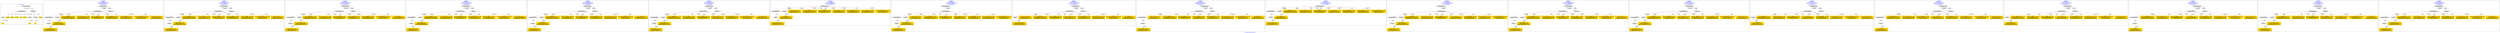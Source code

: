 digraph n0 {
fontcolor="blue"
remincross="true"
label="s14-s-california-african-american.json"
subgraph cluster_0 {
label="1-correct model"
n2[style="filled",color="white",fillcolor="lightgray",label="CulturalHeritageObject1"];
n3[style="filled",color="white",fillcolor="lightgray",label="Person1"];
n4[shape="plaintext",style="filled",fillcolor="gold",label="dimensions"];
n5[shape="plaintext",style="filled",fillcolor="gold",label="technique"];
n6[shape="plaintext",style="filled",fillcolor="gold",label="provenance"];
n7[shape="plaintext",style="filled",fillcolor="gold",label="title"];
n8[shape="plaintext",style="filled",fillcolor="gold",label="accessionId"];
n9[style="filled",color="white",fillcolor="lightgray",label="Concept1"];
n10[style="filled",color="white",fillcolor="lightgray",label="Document1"];
n11[shape="plaintext",style="filled",fillcolor="gold",label="artist"];
n12[style="filled",color="white",fillcolor="lightgray",label="EuropeanaAggregation1"];
n13[style="filled",color="white",fillcolor="lightgray",label="WebResource1"];
n14[shape="plaintext",style="filled",fillcolor="gold",label="imageUrl"];
n15[shape="plaintext",style="filled",fillcolor="gold",label="type"];
n16[shape="plaintext",style="filled",fillcolor="gold",label="url"];
}
subgraph cluster_1 {
label="candidate 0\nlink coherence:1.0\nnode coherence:1.0\nconfidence:0.5289316298115907\nmapping score:0.6022364691964562\ncost:13.99978\n-precision:0.5-recall:0.5"
n18[style="filled",color="white",fillcolor="lightgray",label="CulturalHeritageObject1"];
n19[style="filled",color="white",fillcolor="lightgray",label="CulturalHeritageObject2"];
n20[style="filled",color="white",fillcolor="lightgray",label="Document1"];
n21[style="filled",color="white",fillcolor="lightgray",label="Document2"];
n22[style="filled",color="white",fillcolor="lightgray",label="EuropeanaAggregation1"];
n23[style="filled",color="white",fillcolor="lightgray",label="WebResource1"];
n24[shape="plaintext",style="filled",fillcolor="gold",label="imageUrl\n[Document,classLink,0.507]\n[WebResource,classLink,0.479]\n[CulturalHeritageObject,description,0.011]\n[Person,biographicalInformation,0.004]"];
n25[shape="plaintext",style="filled",fillcolor="gold",label="dimensions\n[CulturalHeritageObject,extent,0.64]\n[CulturalHeritageObject,accessionNumber,0.16]\n[CulturalHeritageObject,description,0.124]\n[CulturalHeritageObject,provenance,0.076]"];
n26[shape="plaintext",style="filled",fillcolor="gold",label="title\n[CulturalHeritageObject,description,0.398]\n[CulturalHeritageObject,title,0.286]\n[Person,biographicalInformation,0.218]\n[CulturalHeritageObject,provenance,0.098]"];
n27[shape="plaintext",style="filled",fillcolor="gold",label="technique\n[CulturalHeritageObject,medium,0.652]\n[CulturalHeritageObject,description,0.176]\n[Person,biographicalInformation,0.093]\n[Concept,prefLabel,0.079]"];
n28[shape="plaintext",style="filled",fillcolor="gold",label="type\n[Document,classLink,0.339]\n[CulturalHeritageObject,rightsHolder,0.269]\n[WebResource,classLink,0.244]\n[CulturalHeritageObject,provenance,0.148]"];
n29[shape="plaintext",style="filled",fillcolor="gold",label="provenance\n[CulturalHeritageObject,provenance,0.68]\n[CulturalHeritageObject,description,0.135]\n[CulturalHeritageObject,title,0.112]\n[Person,biographicalInformation,0.073]"];
n30[shape="plaintext",style="filled",fillcolor="gold",label="artist\n[CulturalHeritageObject,description,0.322]\n[CulturalHeritageObject,title,0.241]\n[Person,nameOfThePerson,0.232]\n[CulturalHeritageObject,provenance,0.206]"];
n31[shape="plaintext",style="filled",fillcolor="gold",label="url\n[WebResource,classLink,0.489]\n[CulturalHeritageObject,extent,0.244]\n[Document,classLink,0.134]\n[CulturalHeritageObject,description,0.133]"];
n32[shape="plaintext",style="filled",fillcolor="gold",label="accessionId\n[CulturalHeritageObject,accessionNumber,0.814]\n[WebResource,classLink,0.183]\n[CulturalHeritageObject,title,0.002]\n[Document,classLink,0.001]"];
}
subgraph cluster_2 {
label="candidate 1\nlink coherence:1.0\nnode coherence:1.0\nconfidence:0.525420243873437\nmapping score:0.6010660072170716\ncost:13.99978\n-precision:0.57-recall:0.57"
n34[style="filled",color="white",fillcolor="lightgray",label="CulturalHeritageObject1"];
n35[style="filled",color="white",fillcolor="lightgray",label="CulturalHeritageObject2"];
n36[style="filled",color="white",fillcolor="lightgray",label="Document1"];
n37[style="filled",color="white",fillcolor="lightgray",label="Document2"];
n38[style="filled",color="white",fillcolor="lightgray",label="EuropeanaAggregation1"];
n39[style="filled",color="white",fillcolor="lightgray",label="WebResource1"];
n40[shape="plaintext",style="filled",fillcolor="gold",label="imageUrl\n[Document,classLink,0.507]\n[WebResource,classLink,0.479]\n[CulturalHeritageObject,description,0.011]\n[Person,biographicalInformation,0.004]"];
n41[shape="plaintext",style="filled",fillcolor="gold",label="dimensions\n[CulturalHeritageObject,extent,0.64]\n[CulturalHeritageObject,accessionNumber,0.16]\n[CulturalHeritageObject,description,0.124]\n[CulturalHeritageObject,provenance,0.076]"];
n42[shape="plaintext",style="filled",fillcolor="gold",label="artist\n[CulturalHeritageObject,description,0.322]\n[CulturalHeritageObject,title,0.241]\n[Person,nameOfThePerson,0.232]\n[CulturalHeritageObject,provenance,0.206]"];
n43[shape="plaintext",style="filled",fillcolor="gold",label="technique\n[CulturalHeritageObject,medium,0.652]\n[CulturalHeritageObject,description,0.176]\n[Person,biographicalInformation,0.093]\n[Concept,prefLabel,0.079]"];
n44[shape="plaintext",style="filled",fillcolor="gold",label="type\n[Document,classLink,0.339]\n[CulturalHeritageObject,rightsHolder,0.269]\n[WebResource,classLink,0.244]\n[CulturalHeritageObject,provenance,0.148]"];
n45[shape="plaintext",style="filled",fillcolor="gold",label="provenance\n[CulturalHeritageObject,provenance,0.68]\n[CulturalHeritageObject,description,0.135]\n[CulturalHeritageObject,title,0.112]\n[Person,biographicalInformation,0.073]"];
n46[shape="plaintext",style="filled",fillcolor="gold",label="title\n[CulturalHeritageObject,description,0.398]\n[CulturalHeritageObject,title,0.286]\n[Person,biographicalInformation,0.218]\n[CulturalHeritageObject,provenance,0.098]"];
n47[shape="plaintext",style="filled",fillcolor="gold",label="url\n[WebResource,classLink,0.489]\n[CulturalHeritageObject,extent,0.244]\n[Document,classLink,0.134]\n[CulturalHeritageObject,description,0.133]"];
n48[shape="plaintext",style="filled",fillcolor="gold",label="accessionId\n[CulturalHeritageObject,accessionNumber,0.814]\n[WebResource,classLink,0.183]\n[CulturalHeritageObject,title,0.002]\n[Document,classLink,0.001]"];
}
subgraph cluster_3 {
label="candidate 10\nlink coherence:1.0\nnode coherence:1.0\nconfidence:0.48243027620293916\nmapping score:0.5867360179935722\ncost:13.99978\n-precision:0.57-recall:0.57"
n50[style="filled",color="white",fillcolor="lightgray",label="CulturalHeritageObject1"];
n51[style="filled",color="white",fillcolor="lightgray",label="CulturalHeritageObject2"];
n52[style="filled",color="white",fillcolor="lightgray",label="Document1"];
n53[style="filled",color="white",fillcolor="lightgray",label="Document2"];
n54[style="filled",color="white",fillcolor="lightgray",label="EuropeanaAggregation1"];
n55[style="filled",color="white",fillcolor="lightgray",label="WebResource1"];
n56[shape="plaintext",style="filled",fillcolor="gold",label="type\n[Document,classLink,0.339]\n[CulturalHeritageObject,rightsHolder,0.269]\n[WebResource,classLink,0.244]\n[CulturalHeritageObject,provenance,0.148]"];
n57[shape="plaintext",style="filled",fillcolor="gold",label="dimensions\n[CulturalHeritageObject,extent,0.64]\n[CulturalHeritageObject,accessionNumber,0.16]\n[CulturalHeritageObject,description,0.124]\n[CulturalHeritageObject,provenance,0.076]"];
n58[shape="plaintext",style="filled",fillcolor="gold",label="title\n[CulturalHeritageObject,description,0.398]\n[CulturalHeritageObject,title,0.286]\n[Person,biographicalInformation,0.218]\n[CulturalHeritageObject,provenance,0.098]"];
n59[shape="plaintext",style="filled",fillcolor="gold",label="technique\n[CulturalHeritageObject,medium,0.652]\n[CulturalHeritageObject,description,0.176]\n[Person,biographicalInformation,0.093]\n[Concept,prefLabel,0.079]"];
n60[shape="plaintext",style="filled",fillcolor="gold",label="url\n[WebResource,classLink,0.489]\n[CulturalHeritageObject,extent,0.244]\n[Document,classLink,0.134]\n[CulturalHeritageObject,description,0.133]"];
n61[shape="plaintext",style="filled",fillcolor="gold",label="artist\n[CulturalHeritageObject,description,0.322]\n[CulturalHeritageObject,title,0.241]\n[Person,nameOfThePerson,0.232]\n[CulturalHeritageObject,provenance,0.206]"];
n62[shape="plaintext",style="filled",fillcolor="gold",label="provenance\n[CulturalHeritageObject,provenance,0.68]\n[CulturalHeritageObject,description,0.135]\n[CulturalHeritageObject,title,0.112]\n[Person,biographicalInformation,0.073]"];
n63[shape="plaintext",style="filled",fillcolor="gold",label="imageUrl\n[Document,classLink,0.507]\n[WebResource,classLink,0.479]\n[CulturalHeritageObject,description,0.011]\n[Person,biographicalInformation,0.004]"];
n64[shape="plaintext",style="filled",fillcolor="gold",label="accessionId\n[CulturalHeritageObject,accessionNumber,0.814]\n[WebResource,classLink,0.183]\n[CulturalHeritageObject,title,0.002]\n[Document,classLink,0.001]"];
}
subgraph cluster_4 {
label="candidate 11\nlink coherence:1.0\nnode coherence:1.0\nconfidence:0.4789716310422612\nmapping score:0.5855831362733462\ncost:13.99978\n-precision:0.5-recall:0.5"
n66[style="filled",color="white",fillcolor="lightgray",label="CulturalHeritageObject1"];
n67[style="filled",color="white",fillcolor="lightgray",label="CulturalHeritageObject2"];
n68[style="filled",color="white",fillcolor="lightgray",label="Document1"];
n69[style="filled",color="white",fillcolor="lightgray",label="Document2"];
n70[style="filled",color="white",fillcolor="lightgray",label="EuropeanaAggregation1"];
n71[style="filled",color="white",fillcolor="lightgray",label="WebResource1"];
n72[shape="plaintext",style="filled",fillcolor="gold",label="imageUrl\n[Document,classLink,0.507]\n[WebResource,classLink,0.479]\n[CulturalHeritageObject,description,0.011]\n[Person,biographicalInformation,0.004]"];
n73[shape="plaintext",style="filled",fillcolor="gold",label="dimensions\n[CulturalHeritageObject,extent,0.64]\n[CulturalHeritageObject,accessionNumber,0.16]\n[CulturalHeritageObject,description,0.124]\n[CulturalHeritageObject,provenance,0.076]"];
n74[shape="plaintext",style="filled",fillcolor="gold",label="title\n[CulturalHeritageObject,description,0.398]\n[CulturalHeritageObject,title,0.286]\n[Person,biographicalInformation,0.218]\n[CulturalHeritageObject,provenance,0.098]"];
n75[shape="plaintext",style="filled",fillcolor="gold",label="technique\n[CulturalHeritageObject,medium,0.652]\n[CulturalHeritageObject,description,0.176]\n[Person,biographicalInformation,0.093]\n[Concept,prefLabel,0.079]"];
n76[shape="plaintext",style="filled",fillcolor="gold",label="url\n[WebResource,classLink,0.489]\n[CulturalHeritageObject,extent,0.244]\n[Document,classLink,0.134]\n[CulturalHeritageObject,description,0.133]"];
n77[shape="plaintext",style="filled",fillcolor="gold",label="provenance\n[CulturalHeritageObject,provenance,0.68]\n[CulturalHeritageObject,description,0.135]\n[CulturalHeritageObject,title,0.112]\n[Person,biographicalInformation,0.073]"];
n78[shape="plaintext",style="filled",fillcolor="gold",label="artist\n[CulturalHeritageObject,description,0.322]\n[CulturalHeritageObject,title,0.241]\n[Person,nameOfThePerson,0.232]\n[CulturalHeritageObject,provenance,0.206]"];
n79[shape="plaintext",style="filled",fillcolor="gold",label="type\n[Document,classLink,0.339]\n[CulturalHeritageObject,rightsHolder,0.269]\n[WebResource,classLink,0.244]\n[CulturalHeritageObject,provenance,0.148]"];
n80[shape="plaintext",style="filled",fillcolor="gold",label="accessionId\n[CulturalHeritageObject,accessionNumber,0.814]\n[WebResource,classLink,0.183]\n[CulturalHeritageObject,title,0.002]\n[Document,classLink,0.001]"];
}
subgraph cluster_5 {
label="candidate 12\nlink coherence:1.0\nnode coherence:1.0\nconfidence:0.47546024510410756\nmapping score:0.5844126742939618\ncost:13.99978\n-precision:0.57-recall:0.57"
n82[style="filled",color="white",fillcolor="lightgray",label="CulturalHeritageObject1"];
n83[style="filled",color="white",fillcolor="lightgray",label="CulturalHeritageObject2"];
n84[style="filled",color="white",fillcolor="lightgray",label="Document1"];
n85[style="filled",color="white",fillcolor="lightgray",label="Document2"];
n86[style="filled",color="white",fillcolor="lightgray",label="EuropeanaAggregation1"];
n87[style="filled",color="white",fillcolor="lightgray",label="WebResource1"];
n88[shape="plaintext",style="filled",fillcolor="gold",label="imageUrl\n[Document,classLink,0.507]\n[WebResource,classLink,0.479]\n[CulturalHeritageObject,description,0.011]\n[Person,biographicalInformation,0.004]"];
n89[shape="plaintext",style="filled",fillcolor="gold",label="dimensions\n[CulturalHeritageObject,extent,0.64]\n[CulturalHeritageObject,accessionNumber,0.16]\n[CulturalHeritageObject,description,0.124]\n[CulturalHeritageObject,provenance,0.076]"];
n90[shape="plaintext",style="filled",fillcolor="gold",label="artist\n[CulturalHeritageObject,description,0.322]\n[CulturalHeritageObject,title,0.241]\n[Person,nameOfThePerson,0.232]\n[CulturalHeritageObject,provenance,0.206]"];
n91[shape="plaintext",style="filled",fillcolor="gold",label="technique\n[CulturalHeritageObject,medium,0.652]\n[CulturalHeritageObject,description,0.176]\n[Person,biographicalInformation,0.093]\n[Concept,prefLabel,0.079]"];
n92[shape="plaintext",style="filled",fillcolor="gold",label="url\n[WebResource,classLink,0.489]\n[CulturalHeritageObject,extent,0.244]\n[Document,classLink,0.134]\n[CulturalHeritageObject,description,0.133]"];
n93[shape="plaintext",style="filled",fillcolor="gold",label="provenance\n[CulturalHeritageObject,provenance,0.68]\n[CulturalHeritageObject,description,0.135]\n[CulturalHeritageObject,title,0.112]\n[Person,biographicalInformation,0.073]"];
n94[shape="plaintext",style="filled",fillcolor="gold",label="title\n[CulturalHeritageObject,description,0.398]\n[CulturalHeritageObject,title,0.286]\n[Person,biographicalInformation,0.218]\n[CulturalHeritageObject,provenance,0.098]"];
n95[shape="plaintext",style="filled",fillcolor="gold",label="type\n[Document,classLink,0.339]\n[CulturalHeritageObject,rightsHolder,0.269]\n[WebResource,classLink,0.244]\n[CulturalHeritageObject,provenance,0.148]"];
n96[shape="plaintext",style="filled",fillcolor="gold",label="accessionId\n[CulturalHeritageObject,accessionNumber,0.814]\n[WebResource,classLink,0.183]\n[CulturalHeritageObject,title,0.002]\n[Document,classLink,0.001]"];
}
subgraph cluster_6 {
label="candidate 13\nlink coherence:1.0\nnode coherence:1.0\nconfidence:0.47506854153352535\nmapping score:0.584282106437101\ncost:13.99978\n-precision:0.5-recall:0.5"
n98[style="filled",color="white",fillcolor="lightgray",label="CulturalHeritageObject1"];
n99[style="filled",color="white",fillcolor="lightgray",label="CulturalHeritageObject2"];
n100[style="filled",color="white",fillcolor="lightgray",label="Document1"];
n101[style="filled",color="white",fillcolor="lightgray",label="Document2"];
n102[style="filled",color="white",fillcolor="lightgray",label="EuropeanaAggregation1"];
n103[style="filled",color="white",fillcolor="lightgray",label="WebResource1"];
n104[shape="plaintext",style="filled",fillcolor="gold",label="imageUrl\n[Document,classLink,0.507]\n[WebResource,classLink,0.479]\n[CulturalHeritageObject,description,0.011]\n[Person,biographicalInformation,0.004]"];
n105[shape="plaintext",style="filled",fillcolor="gold",label="dimensions\n[CulturalHeritageObject,extent,0.64]\n[CulturalHeritageObject,accessionNumber,0.16]\n[CulturalHeritageObject,description,0.124]\n[CulturalHeritageObject,provenance,0.076]"];
n106[shape="plaintext",style="filled",fillcolor="gold",label="title\n[CulturalHeritageObject,description,0.398]\n[CulturalHeritageObject,title,0.286]\n[Person,biographicalInformation,0.218]\n[CulturalHeritageObject,provenance,0.098]"];
n107[shape="plaintext",style="filled",fillcolor="gold",label="technique\n[CulturalHeritageObject,medium,0.652]\n[CulturalHeritageObject,description,0.176]\n[Person,biographicalInformation,0.093]\n[Concept,prefLabel,0.079]"];
n108[shape="plaintext",style="filled",fillcolor="gold",label="url\n[WebResource,classLink,0.489]\n[CulturalHeritageObject,extent,0.244]\n[Document,classLink,0.134]\n[CulturalHeritageObject,description,0.133]"];
n109[shape="plaintext",style="filled",fillcolor="gold",label="artist\n[CulturalHeritageObject,description,0.322]\n[CulturalHeritageObject,title,0.241]\n[Person,nameOfThePerson,0.232]\n[CulturalHeritageObject,provenance,0.206]"];
n110[shape="plaintext",style="filled",fillcolor="gold",label="provenance\n[CulturalHeritageObject,provenance,0.68]\n[CulturalHeritageObject,description,0.135]\n[CulturalHeritageObject,title,0.112]\n[Person,biographicalInformation,0.073]"];
n111[shape="plaintext",style="filled",fillcolor="gold",label="type\n[Document,classLink,0.339]\n[CulturalHeritageObject,rightsHolder,0.269]\n[WebResource,classLink,0.244]\n[CulturalHeritageObject,provenance,0.148]"];
n112[shape="plaintext",style="filled",fillcolor="gold",label="accessionId\n[CulturalHeritageObject,accessionNumber,0.814]\n[WebResource,classLink,0.183]\n[CulturalHeritageObject,title,0.002]\n[Document,classLink,0.001]"];
}
subgraph cluster_7 {
label="candidate 14\nlink coherence:1.0\nnode coherence:1.0\nconfidence:0.472895818581122\nmapping score:0.6020763839714851\ncost:11.99998\n-precision:0.5-recall:0.43"
n114[style="filled",color="white",fillcolor="lightgray",label="CulturalHeritageObject1"];
n115[style="filled",color="white",fillcolor="lightgray",label="CulturalHeritageObject2"];
n116[style="filled",color="white",fillcolor="lightgray",label="Document1"];
n117[style="filled",color="white",fillcolor="lightgray",label="Document2"];
n118[shape="plaintext",style="filled",fillcolor="gold",label="imageUrl\n[Document,classLink,0.507]\n[WebResource,classLink,0.479]\n[CulturalHeritageObject,description,0.011]\n[Person,biographicalInformation,0.004]"];
n119[shape="plaintext",style="filled",fillcolor="gold",label="url\n[WebResource,classLink,0.489]\n[CulturalHeritageObject,extent,0.244]\n[Document,classLink,0.134]\n[CulturalHeritageObject,description,0.133]"];
n120[shape="plaintext",style="filled",fillcolor="gold",label="dimensions\n[CulturalHeritageObject,extent,0.64]\n[CulturalHeritageObject,accessionNumber,0.16]\n[CulturalHeritageObject,description,0.124]\n[CulturalHeritageObject,provenance,0.076]"];
n121[shape="plaintext",style="filled",fillcolor="gold",label="technique\n[CulturalHeritageObject,medium,0.652]\n[CulturalHeritageObject,description,0.176]\n[Person,biographicalInformation,0.093]\n[Concept,prefLabel,0.079]"];
n122[shape="plaintext",style="filled",fillcolor="gold",label="type\n[Document,classLink,0.339]\n[CulturalHeritageObject,rightsHolder,0.269]\n[WebResource,classLink,0.244]\n[CulturalHeritageObject,provenance,0.148]"];
n123[shape="plaintext",style="filled",fillcolor="gold",label="artist\n[CulturalHeritageObject,description,0.322]\n[CulturalHeritageObject,title,0.241]\n[Person,nameOfThePerson,0.232]\n[CulturalHeritageObject,provenance,0.206]"];
n124[shape="plaintext",style="filled",fillcolor="gold",label="provenance\n[CulturalHeritageObject,provenance,0.68]\n[CulturalHeritageObject,description,0.135]\n[CulturalHeritageObject,title,0.112]\n[Person,biographicalInformation,0.073]"];
n125[shape="plaintext",style="filled",fillcolor="gold",label="title\n[CulturalHeritageObject,description,0.398]\n[CulturalHeritageObject,title,0.286]\n[Person,biographicalInformation,0.218]\n[CulturalHeritageObject,provenance,0.098]"];
n126[shape="plaintext",style="filled",fillcolor="gold",label="accessionId\n[CulturalHeritageObject,accessionNumber,0.814]\n[WebResource,classLink,0.183]\n[CulturalHeritageObject,title,0.002]\n[Document,classLink,0.001]"];
}
subgraph cluster_8 {
label="candidate 15\nlink coherence:1.0\nnode coherence:1.0\nconfidence:0.472895818581122\nmapping score:0.6020763839714851\ncost:12.99988\n-precision:0.54-recall:0.5"
n128[style="filled",color="white",fillcolor="lightgray",label="CulturalHeritageObject1"];
n129[style="filled",color="white",fillcolor="lightgray",label="CulturalHeritageObject2"];
n130[style="filled",color="white",fillcolor="lightgray",label="Document1"];
n131[style="filled",color="white",fillcolor="lightgray",label="Document2"];
n132[style="filled",color="white",fillcolor="lightgray",label="EuropeanaAggregation1"];
n133[shape="plaintext",style="filled",fillcolor="gold",label="imageUrl\n[Document,classLink,0.507]\n[WebResource,classLink,0.479]\n[CulturalHeritageObject,description,0.011]\n[Person,biographicalInformation,0.004]"];
n134[shape="plaintext",style="filled",fillcolor="gold",label="url\n[WebResource,classLink,0.489]\n[CulturalHeritageObject,extent,0.244]\n[Document,classLink,0.134]\n[CulturalHeritageObject,description,0.133]"];
n135[shape="plaintext",style="filled",fillcolor="gold",label="dimensions\n[CulturalHeritageObject,extent,0.64]\n[CulturalHeritageObject,accessionNumber,0.16]\n[CulturalHeritageObject,description,0.124]\n[CulturalHeritageObject,provenance,0.076]"];
n136[shape="plaintext",style="filled",fillcolor="gold",label="technique\n[CulturalHeritageObject,medium,0.652]\n[CulturalHeritageObject,description,0.176]\n[Person,biographicalInformation,0.093]\n[Concept,prefLabel,0.079]"];
n137[shape="plaintext",style="filled",fillcolor="gold",label="type\n[Document,classLink,0.339]\n[CulturalHeritageObject,rightsHolder,0.269]\n[WebResource,classLink,0.244]\n[CulturalHeritageObject,provenance,0.148]"];
n138[shape="plaintext",style="filled",fillcolor="gold",label="artist\n[CulturalHeritageObject,description,0.322]\n[CulturalHeritageObject,title,0.241]\n[Person,nameOfThePerson,0.232]\n[CulturalHeritageObject,provenance,0.206]"];
n139[shape="plaintext",style="filled",fillcolor="gold",label="provenance\n[CulturalHeritageObject,provenance,0.68]\n[CulturalHeritageObject,description,0.135]\n[CulturalHeritageObject,title,0.112]\n[Person,biographicalInformation,0.073]"];
n140[shape="plaintext",style="filled",fillcolor="gold",label="title\n[CulturalHeritageObject,description,0.398]\n[CulturalHeritageObject,title,0.286]\n[Person,biographicalInformation,0.218]\n[CulturalHeritageObject,provenance,0.098]"];
n141[shape="plaintext",style="filled",fillcolor="gold",label="accessionId\n[CulturalHeritageObject,accessionNumber,0.814]\n[WebResource,classLink,0.183]\n[CulturalHeritageObject,title,0.002]\n[Document,classLink,0.001]"];
}
subgraph cluster_9 {
label="candidate 16\nlink coherence:1.0\nnode coherence:1.0\nconfidence:0.4697717294407512\nmapping score:0.6010350209246947\ncost:11.99979\n-precision:0.75-recall:0.64"
n143[style="filled",color="white",fillcolor="lightgray",label="CulturalHeritageObject1"];
n144[style="filled",color="white",fillcolor="lightgray",label="Document1"];
n145[style="filled",color="white",fillcolor="lightgray",label="EuropeanaAggregation1"];
n146[style="filled",color="white",fillcolor="lightgray",label="WebResource1"];
n147[shape="plaintext",style="filled",fillcolor="gold",label="type\n[Document,classLink,0.339]\n[CulturalHeritageObject,rightsHolder,0.269]\n[WebResource,classLink,0.244]\n[CulturalHeritageObject,provenance,0.148]"];
n148[shape="plaintext",style="filled",fillcolor="gold",label="url\n[WebResource,classLink,0.489]\n[CulturalHeritageObject,extent,0.244]\n[Document,classLink,0.134]\n[CulturalHeritageObject,description,0.133]"];
n149[shape="plaintext",style="filled",fillcolor="gold",label="dimensions\n[CulturalHeritageObject,extent,0.64]\n[CulturalHeritageObject,accessionNumber,0.16]\n[CulturalHeritageObject,description,0.124]\n[CulturalHeritageObject,provenance,0.076]"];
n150[shape="plaintext",style="filled",fillcolor="gold",label="technique\n[CulturalHeritageObject,medium,0.652]\n[CulturalHeritageObject,description,0.176]\n[Person,biographicalInformation,0.093]\n[Concept,prefLabel,0.079]"];
n151[shape="plaintext",style="filled",fillcolor="gold",label="artist\n[CulturalHeritageObject,description,0.322]\n[CulturalHeritageObject,title,0.241]\n[Person,nameOfThePerson,0.232]\n[CulturalHeritageObject,provenance,0.206]"];
n152[shape="plaintext",style="filled",fillcolor="gold",label="provenance\n[CulturalHeritageObject,provenance,0.68]\n[CulturalHeritageObject,description,0.135]\n[CulturalHeritageObject,title,0.112]\n[Person,biographicalInformation,0.073]"];
n153[shape="plaintext",style="filled",fillcolor="gold",label="title\n[CulturalHeritageObject,description,0.398]\n[CulturalHeritageObject,title,0.286]\n[Person,biographicalInformation,0.218]\n[CulturalHeritageObject,provenance,0.098]"];
n154[shape="plaintext",style="filled",fillcolor="gold",label="imageUrl\n[Document,classLink,0.507]\n[WebResource,classLink,0.479]\n[CulturalHeritageObject,description,0.011]\n[Person,biographicalInformation,0.004]"];
n155[shape="plaintext",style="filled",fillcolor="gold",label="accessionId\n[CulturalHeritageObject,accessionNumber,0.814]\n[WebResource,classLink,0.183]\n[CulturalHeritageObject,title,0.002]\n[Document,classLink,0.001]"];
}
subgraph cluster_10 {
label="candidate 17\nlink coherence:1.0\nnode coherence:1.0\nconfidence:0.4697717294407512\nmapping score:0.6010350209246947\ncost:12.99979\n-precision:0.62-recall:0.57"
n157[style="filled",color="white",fillcolor="lightgray",label="CulturalHeritageObject1"];
n158[style="filled",color="white",fillcolor="lightgray",label="CulturalHeritageObject2"];
n159[style="filled",color="white",fillcolor="lightgray",label="Document2"];
n160[style="filled",color="white",fillcolor="lightgray",label="EuropeanaAggregation1"];
n161[style="filled",color="white",fillcolor="lightgray",label="WebResource1"];
n162[shape="plaintext",style="filled",fillcolor="gold",label="url\n[WebResource,classLink,0.489]\n[CulturalHeritageObject,extent,0.244]\n[Document,classLink,0.134]\n[CulturalHeritageObject,description,0.133]"];
n163[shape="plaintext",style="filled",fillcolor="gold",label="dimensions\n[CulturalHeritageObject,extent,0.64]\n[CulturalHeritageObject,accessionNumber,0.16]\n[CulturalHeritageObject,description,0.124]\n[CulturalHeritageObject,provenance,0.076]"];
n164[shape="plaintext",style="filled",fillcolor="gold",label="technique\n[CulturalHeritageObject,medium,0.652]\n[CulturalHeritageObject,description,0.176]\n[Person,biographicalInformation,0.093]\n[Concept,prefLabel,0.079]"];
n165[shape="plaintext",style="filled",fillcolor="gold",label="type\n[Document,classLink,0.339]\n[CulturalHeritageObject,rightsHolder,0.269]\n[WebResource,classLink,0.244]\n[CulturalHeritageObject,provenance,0.148]"];
n166[shape="plaintext",style="filled",fillcolor="gold",label="artist\n[CulturalHeritageObject,description,0.322]\n[CulturalHeritageObject,title,0.241]\n[Person,nameOfThePerson,0.232]\n[CulturalHeritageObject,provenance,0.206]"];
n167[shape="plaintext",style="filled",fillcolor="gold",label="provenance\n[CulturalHeritageObject,provenance,0.68]\n[CulturalHeritageObject,description,0.135]\n[CulturalHeritageObject,title,0.112]\n[Person,biographicalInformation,0.073]"];
n168[shape="plaintext",style="filled",fillcolor="gold",label="title\n[CulturalHeritageObject,description,0.398]\n[CulturalHeritageObject,title,0.286]\n[Person,biographicalInformation,0.218]\n[CulturalHeritageObject,provenance,0.098]"];
n169[shape="plaintext",style="filled",fillcolor="gold",label="imageUrl\n[Document,classLink,0.507]\n[WebResource,classLink,0.479]\n[CulturalHeritageObject,description,0.011]\n[Person,biographicalInformation,0.004]"];
n170[shape="plaintext",style="filled",fillcolor="gold",label="accessionId\n[CulturalHeritageObject,accessionNumber,0.814]\n[WebResource,classLink,0.183]\n[CulturalHeritageObject,title,0.002]\n[Document,classLink,0.001]"];
}
subgraph cluster_11 {
label="candidate 18\nlink coherence:1.0\nnode coherence:1.0\nconfidence:0.46832000025205023\nmapping score:0.6005511111951278\ncost:11.99998\n-precision:0.42-recall:0.36"
n172[style="filled",color="white",fillcolor="lightgray",label="CulturalHeritageObject1"];
n173[style="filled",color="white",fillcolor="lightgray",label="CulturalHeritageObject2"];
n174[style="filled",color="white",fillcolor="lightgray",label="Document1"];
n175[style="filled",color="white",fillcolor="lightgray",label="Document2"];
n176[shape="plaintext",style="filled",fillcolor="gold",label="imageUrl\n[Document,classLink,0.507]\n[WebResource,classLink,0.479]\n[CulturalHeritageObject,description,0.011]\n[Person,biographicalInformation,0.004]"];
n177[shape="plaintext",style="filled",fillcolor="gold",label="dimensions\n[CulturalHeritageObject,extent,0.64]\n[CulturalHeritageObject,accessionNumber,0.16]\n[CulturalHeritageObject,description,0.124]\n[CulturalHeritageObject,provenance,0.076]"];
n178[shape="plaintext",style="filled",fillcolor="gold",label="title\n[CulturalHeritageObject,description,0.398]\n[CulturalHeritageObject,title,0.286]\n[Person,biographicalInformation,0.218]\n[CulturalHeritageObject,provenance,0.098]"];
n179[shape="plaintext",style="filled",fillcolor="gold",label="technique\n[CulturalHeritageObject,medium,0.652]\n[CulturalHeritageObject,description,0.176]\n[Person,biographicalInformation,0.093]\n[Concept,prefLabel,0.079]"];
n180[shape="plaintext",style="filled",fillcolor="gold",label="url\n[WebResource,classLink,0.489]\n[CulturalHeritageObject,extent,0.244]\n[Document,classLink,0.134]\n[CulturalHeritageObject,description,0.133]"];
n181[shape="plaintext",style="filled",fillcolor="gold",label="type\n[Document,classLink,0.339]\n[CulturalHeritageObject,rightsHolder,0.269]\n[WebResource,classLink,0.244]\n[CulturalHeritageObject,provenance,0.148]"];
n182[shape="plaintext",style="filled",fillcolor="gold",label="provenance\n[CulturalHeritageObject,provenance,0.68]\n[CulturalHeritageObject,description,0.135]\n[CulturalHeritageObject,title,0.112]\n[Person,biographicalInformation,0.073]"];
n183[shape="plaintext",style="filled",fillcolor="gold",label="artist\n[CulturalHeritageObject,description,0.322]\n[CulturalHeritageObject,title,0.241]\n[Person,nameOfThePerson,0.232]\n[CulturalHeritageObject,provenance,0.206]"];
n184[shape="plaintext",style="filled",fillcolor="gold",label="accessionId\n[CulturalHeritageObject,accessionNumber,0.814]\n[WebResource,classLink,0.183]\n[CulturalHeritageObject,title,0.002]\n[Document,classLink,0.001]"];
}
subgraph cluster_12 {
label="candidate 19\nlink coherence:1.0\nnode coherence:1.0\nconfidence:0.46832000025205023\nmapping score:0.6005511111951278\ncost:12.99988\n-precision:0.46-recall:0.43"
n186[style="filled",color="white",fillcolor="lightgray",label="CulturalHeritageObject1"];
n187[style="filled",color="white",fillcolor="lightgray",label="CulturalHeritageObject2"];
n188[style="filled",color="white",fillcolor="lightgray",label="Document1"];
n189[style="filled",color="white",fillcolor="lightgray",label="Document2"];
n190[style="filled",color="white",fillcolor="lightgray",label="EuropeanaAggregation1"];
n191[shape="plaintext",style="filled",fillcolor="gold",label="imageUrl\n[Document,classLink,0.507]\n[WebResource,classLink,0.479]\n[CulturalHeritageObject,description,0.011]\n[Person,biographicalInformation,0.004]"];
n192[shape="plaintext",style="filled",fillcolor="gold",label="dimensions\n[CulturalHeritageObject,extent,0.64]\n[CulturalHeritageObject,accessionNumber,0.16]\n[CulturalHeritageObject,description,0.124]\n[CulturalHeritageObject,provenance,0.076]"];
n193[shape="plaintext",style="filled",fillcolor="gold",label="title\n[CulturalHeritageObject,description,0.398]\n[CulturalHeritageObject,title,0.286]\n[Person,biographicalInformation,0.218]\n[CulturalHeritageObject,provenance,0.098]"];
n194[shape="plaintext",style="filled",fillcolor="gold",label="technique\n[CulturalHeritageObject,medium,0.652]\n[CulturalHeritageObject,description,0.176]\n[Person,biographicalInformation,0.093]\n[Concept,prefLabel,0.079]"];
n195[shape="plaintext",style="filled",fillcolor="gold",label="url\n[WebResource,classLink,0.489]\n[CulturalHeritageObject,extent,0.244]\n[Document,classLink,0.134]\n[CulturalHeritageObject,description,0.133]"];
n196[shape="plaintext",style="filled",fillcolor="gold",label="type\n[Document,classLink,0.339]\n[CulturalHeritageObject,rightsHolder,0.269]\n[WebResource,classLink,0.244]\n[CulturalHeritageObject,provenance,0.148]"];
n197[shape="plaintext",style="filled",fillcolor="gold",label="provenance\n[CulturalHeritageObject,provenance,0.68]\n[CulturalHeritageObject,description,0.135]\n[CulturalHeritageObject,title,0.112]\n[Person,biographicalInformation,0.073]"];
n198[shape="plaintext",style="filled",fillcolor="gold",label="artist\n[CulturalHeritageObject,description,0.322]\n[CulturalHeritageObject,title,0.241]\n[Person,nameOfThePerson,0.232]\n[CulturalHeritageObject,provenance,0.206]"];
n199[shape="plaintext",style="filled",fillcolor="gold",label="accessionId\n[CulturalHeritageObject,accessionNumber,0.814]\n[WebResource,classLink,0.183]\n[CulturalHeritageObject,title,0.002]\n[Document,classLink,0.001]"];
}
subgraph cluster_13 {
label="candidate 2\nlink coherence:1.0\nnode coherence:1.0\nconfidence:0.5250285403028548\nmapping score:0.6009354393602108\ncost:13.99978\n-precision:0.5-recall:0.5"
n201[style="filled",color="white",fillcolor="lightgray",label="CulturalHeritageObject1"];
n202[style="filled",color="white",fillcolor="lightgray",label="CulturalHeritageObject2"];
n203[style="filled",color="white",fillcolor="lightgray",label="Document1"];
n204[style="filled",color="white",fillcolor="lightgray",label="Document2"];
n205[style="filled",color="white",fillcolor="lightgray",label="EuropeanaAggregation1"];
n206[style="filled",color="white",fillcolor="lightgray",label="WebResource1"];
n207[shape="plaintext",style="filled",fillcolor="gold",label="imageUrl\n[Document,classLink,0.507]\n[WebResource,classLink,0.479]\n[CulturalHeritageObject,description,0.011]\n[Person,biographicalInformation,0.004]"];
n208[shape="plaintext",style="filled",fillcolor="gold",label="dimensions\n[CulturalHeritageObject,extent,0.64]\n[CulturalHeritageObject,accessionNumber,0.16]\n[CulturalHeritageObject,description,0.124]\n[CulturalHeritageObject,provenance,0.076]"];
n209[shape="plaintext",style="filled",fillcolor="gold",label="title\n[CulturalHeritageObject,description,0.398]\n[CulturalHeritageObject,title,0.286]\n[Person,biographicalInformation,0.218]\n[CulturalHeritageObject,provenance,0.098]"];
n210[shape="plaintext",style="filled",fillcolor="gold",label="technique\n[CulturalHeritageObject,medium,0.652]\n[CulturalHeritageObject,description,0.176]\n[Person,biographicalInformation,0.093]\n[Concept,prefLabel,0.079]"];
n211[shape="plaintext",style="filled",fillcolor="gold",label="type\n[Document,classLink,0.339]\n[CulturalHeritageObject,rightsHolder,0.269]\n[WebResource,classLink,0.244]\n[CulturalHeritageObject,provenance,0.148]"];
n212[shape="plaintext",style="filled",fillcolor="gold",label="artist\n[CulturalHeritageObject,description,0.322]\n[CulturalHeritageObject,title,0.241]\n[Person,nameOfThePerson,0.232]\n[CulturalHeritageObject,provenance,0.206]"];
n213[shape="plaintext",style="filled",fillcolor="gold",label="provenance\n[CulturalHeritageObject,provenance,0.68]\n[CulturalHeritageObject,description,0.135]\n[CulturalHeritageObject,title,0.112]\n[Person,biographicalInformation,0.073]"];
n214[shape="plaintext",style="filled",fillcolor="gold",label="url\n[WebResource,classLink,0.489]\n[CulturalHeritageObject,extent,0.244]\n[Document,classLink,0.134]\n[CulturalHeritageObject,description,0.133]"];
n215[shape="plaintext",style="filled",fillcolor="gold",label="accessionId\n[CulturalHeritageObject,accessionNumber,0.814]\n[WebResource,classLink,0.183]\n[CulturalHeritageObject,title,0.002]\n[Document,classLink,0.001]"];
}
subgraph cluster_14 {
label="candidate 3\nlink coherence:1.0\nnode coherence:1.0\nconfidence:0.5125151391154738\nmapping score:0.5967643056310838\ncost:13.99978\n-precision:0.57-recall:0.57"
n217[style="filled",color="white",fillcolor="lightgray",label="CulturalHeritageObject1"];
n218[style="filled",color="white",fillcolor="lightgray",label="CulturalHeritageObject2"];
n219[style="filled",color="white",fillcolor="lightgray",label="Document1"];
n220[style="filled",color="white",fillcolor="lightgray",label="Document2"];
n221[style="filled",color="white",fillcolor="lightgray",label="EuropeanaAggregation1"];
n222[style="filled",color="white",fillcolor="lightgray",label="WebResource1"];
n223[shape="plaintext",style="filled",fillcolor="gold",label="imageUrl\n[Document,classLink,0.507]\n[WebResource,classLink,0.479]\n[CulturalHeritageObject,description,0.011]\n[Person,biographicalInformation,0.004]"];
n224[shape="plaintext",style="filled",fillcolor="gold",label="dimensions\n[CulturalHeritageObject,extent,0.64]\n[CulturalHeritageObject,accessionNumber,0.16]\n[CulturalHeritageObject,description,0.124]\n[CulturalHeritageObject,provenance,0.076]"];
n225[shape="plaintext",style="filled",fillcolor="gold",label="technique\n[CulturalHeritageObject,medium,0.652]\n[CulturalHeritageObject,description,0.176]\n[Person,biographicalInformation,0.093]\n[Concept,prefLabel,0.079]"];
n226[shape="plaintext",style="filled",fillcolor="gold",label="type\n[Document,classLink,0.339]\n[CulturalHeritageObject,rightsHolder,0.269]\n[WebResource,classLink,0.244]\n[CulturalHeritageObject,provenance,0.148]"];
n227[shape="plaintext",style="filled",fillcolor="gold",label="artist\n[CulturalHeritageObject,description,0.322]\n[CulturalHeritageObject,title,0.241]\n[Person,nameOfThePerson,0.232]\n[CulturalHeritageObject,provenance,0.206]"];
n228[shape="plaintext",style="filled",fillcolor="gold",label="provenance\n[CulturalHeritageObject,provenance,0.68]\n[CulturalHeritageObject,description,0.135]\n[CulturalHeritageObject,title,0.112]\n[Person,biographicalInformation,0.073]"];
n229[shape="plaintext",style="filled",fillcolor="gold",label="title\n[CulturalHeritageObject,description,0.398]\n[CulturalHeritageObject,title,0.286]\n[Person,biographicalInformation,0.218]\n[CulturalHeritageObject,provenance,0.098]"];
n230[shape="plaintext",style="filled",fillcolor="gold",label="url\n[WebResource,classLink,0.489]\n[CulturalHeritageObject,extent,0.244]\n[Document,classLink,0.134]\n[CulturalHeritageObject,description,0.133]"];
n231[shape="plaintext",style="filled",fillcolor="gold",label="accessionId\n[CulturalHeritageObject,accessionNumber,0.814]\n[WebResource,classLink,0.183]\n[CulturalHeritageObject,title,0.002]\n[Document,classLink,0.001]"];
}
subgraph cluster_15 {
label="candidate 4\nlink coherence:1.0\nnode coherence:1.0\nconfidence:0.5077941752115951\nmapping score:0.6137091695149761\ncost:11.99979\n-precision:0.58-recall:0.5"
n233[style="filled",color="white",fillcolor="lightgray",label="CulturalHeritageObject1"];
n234[style="filled",color="white",fillcolor="lightgray",label="Document1"];
n235[style="filled",color="white",fillcolor="lightgray",label="EuropeanaAggregation1"];
n236[style="filled",color="white",fillcolor="lightgray",label="WebResource1"];
n237[shape="plaintext",style="filled",fillcolor="gold",label="imageUrl\n[Document,classLink,0.507]\n[WebResource,classLink,0.479]\n[CulturalHeritageObject,description,0.011]\n[Person,biographicalInformation,0.004]"];
n238[shape="plaintext",style="filled",fillcolor="gold",label="dimensions\n[CulturalHeritageObject,extent,0.64]\n[CulturalHeritageObject,accessionNumber,0.16]\n[CulturalHeritageObject,description,0.124]\n[CulturalHeritageObject,provenance,0.076]"];
n239[shape="plaintext",style="filled",fillcolor="gold",label="title\n[CulturalHeritageObject,description,0.398]\n[CulturalHeritageObject,title,0.286]\n[Person,biographicalInformation,0.218]\n[CulturalHeritageObject,provenance,0.098]"];
n240[shape="plaintext",style="filled",fillcolor="gold",label="technique\n[CulturalHeritageObject,medium,0.652]\n[CulturalHeritageObject,description,0.176]\n[Person,biographicalInformation,0.093]\n[Concept,prefLabel,0.079]"];
n241[shape="plaintext",style="filled",fillcolor="gold",label="type\n[Document,classLink,0.339]\n[CulturalHeritageObject,rightsHolder,0.269]\n[WebResource,classLink,0.244]\n[CulturalHeritageObject,provenance,0.148]"];
n242[shape="plaintext",style="filled",fillcolor="gold",label="provenance\n[CulturalHeritageObject,provenance,0.68]\n[CulturalHeritageObject,description,0.135]\n[CulturalHeritageObject,title,0.112]\n[Person,biographicalInformation,0.073]"];
n243[shape="plaintext",style="filled",fillcolor="gold",label="artist\n[CulturalHeritageObject,description,0.322]\n[CulturalHeritageObject,title,0.241]\n[Person,nameOfThePerson,0.232]\n[CulturalHeritageObject,provenance,0.206]"];
n244[shape="plaintext",style="filled",fillcolor="gold",label="url\n[WebResource,classLink,0.489]\n[CulturalHeritageObject,extent,0.244]\n[Document,classLink,0.134]\n[CulturalHeritageObject,description,0.133]"];
n245[shape="plaintext",style="filled",fillcolor="gold",label="accessionId\n[CulturalHeritageObject,accessionNumber,0.814]\n[WebResource,classLink,0.183]\n[CulturalHeritageObject,title,0.002]\n[Document,classLink,0.001]"];
}
subgraph cluster_16 {
label="candidate 5\nlink coherence:1.0\nnode coherence:1.0\nconfidence:0.5077941752115951\nmapping score:0.6137091695149761\ncost:12.99979\n-precision:0.46-recall:0.43"
n247[style="filled",color="white",fillcolor="lightgray",label="CulturalHeritageObject1"];
n248[style="filled",color="white",fillcolor="lightgray",label="CulturalHeritageObject2"];
n249[style="filled",color="white",fillcolor="lightgray",label="Document2"];
n250[style="filled",color="white",fillcolor="lightgray",label="EuropeanaAggregation1"];
n251[style="filled",color="white",fillcolor="lightgray",label="WebResource1"];
n252[shape="plaintext",style="filled",fillcolor="gold",label="dimensions\n[CulturalHeritageObject,extent,0.64]\n[CulturalHeritageObject,accessionNumber,0.16]\n[CulturalHeritageObject,description,0.124]\n[CulturalHeritageObject,provenance,0.076]"];
n253[shape="plaintext",style="filled",fillcolor="gold",label="title\n[CulturalHeritageObject,description,0.398]\n[CulturalHeritageObject,title,0.286]\n[Person,biographicalInformation,0.218]\n[CulturalHeritageObject,provenance,0.098]"];
n254[shape="plaintext",style="filled",fillcolor="gold",label="technique\n[CulturalHeritageObject,medium,0.652]\n[CulturalHeritageObject,description,0.176]\n[Person,biographicalInformation,0.093]\n[Concept,prefLabel,0.079]"];
n255[shape="plaintext",style="filled",fillcolor="gold",label="imageUrl\n[Document,classLink,0.507]\n[WebResource,classLink,0.479]\n[CulturalHeritageObject,description,0.011]\n[Person,biographicalInformation,0.004]"];
n256[shape="plaintext",style="filled",fillcolor="gold",label="type\n[Document,classLink,0.339]\n[CulturalHeritageObject,rightsHolder,0.269]\n[WebResource,classLink,0.244]\n[CulturalHeritageObject,provenance,0.148]"];
n257[shape="plaintext",style="filled",fillcolor="gold",label="provenance\n[CulturalHeritageObject,provenance,0.68]\n[CulturalHeritageObject,description,0.135]\n[CulturalHeritageObject,title,0.112]\n[Person,biographicalInformation,0.073]"];
n258[shape="plaintext",style="filled",fillcolor="gold",label="artist\n[CulturalHeritageObject,description,0.322]\n[CulturalHeritageObject,title,0.241]\n[Person,nameOfThePerson,0.232]\n[CulturalHeritageObject,provenance,0.206]"];
n259[shape="plaintext",style="filled",fillcolor="gold",label="url\n[WebResource,classLink,0.489]\n[CulturalHeritageObject,extent,0.244]\n[Document,classLink,0.134]\n[CulturalHeritageObject,description,0.133]"];
n260[shape="plaintext",style="filled",fillcolor="gold",label="accessionId\n[CulturalHeritageObject,accessionNumber,0.814]\n[WebResource,classLink,0.183]\n[CulturalHeritageObject,title,0.002]\n[Document,classLink,0.001]"];
}
subgraph cluster_17 {
label="candidate 6\nlink coherence:1.0\nnode coherence:1.0\nconfidence:0.5042827892734415\nmapping score:0.6125387075355916\ncost:11.99979\n-precision:0.67-recall:0.57"
n262[style="filled",color="white",fillcolor="lightgray",label="CulturalHeritageObject1"];
n263[style="filled",color="white",fillcolor="lightgray",label="Document1"];
n264[style="filled",color="white",fillcolor="lightgray",label="EuropeanaAggregation1"];
n265[style="filled",color="white",fillcolor="lightgray",label="WebResource1"];
n266[shape="plaintext",style="filled",fillcolor="gold",label="imageUrl\n[Document,classLink,0.507]\n[WebResource,classLink,0.479]\n[CulturalHeritageObject,description,0.011]\n[Person,biographicalInformation,0.004]"];
n267[shape="plaintext",style="filled",fillcolor="gold",label="dimensions\n[CulturalHeritageObject,extent,0.64]\n[CulturalHeritageObject,accessionNumber,0.16]\n[CulturalHeritageObject,description,0.124]\n[CulturalHeritageObject,provenance,0.076]"];
n268[shape="plaintext",style="filled",fillcolor="gold",label="artist\n[CulturalHeritageObject,description,0.322]\n[CulturalHeritageObject,title,0.241]\n[Person,nameOfThePerson,0.232]\n[CulturalHeritageObject,provenance,0.206]"];
n269[shape="plaintext",style="filled",fillcolor="gold",label="technique\n[CulturalHeritageObject,medium,0.652]\n[CulturalHeritageObject,description,0.176]\n[Person,biographicalInformation,0.093]\n[Concept,prefLabel,0.079]"];
n270[shape="plaintext",style="filled",fillcolor="gold",label="type\n[Document,classLink,0.339]\n[CulturalHeritageObject,rightsHolder,0.269]\n[WebResource,classLink,0.244]\n[CulturalHeritageObject,provenance,0.148]"];
n271[shape="plaintext",style="filled",fillcolor="gold",label="provenance\n[CulturalHeritageObject,provenance,0.68]\n[CulturalHeritageObject,description,0.135]\n[CulturalHeritageObject,title,0.112]\n[Person,biographicalInformation,0.073]"];
n272[shape="plaintext",style="filled",fillcolor="gold",label="title\n[CulturalHeritageObject,description,0.398]\n[CulturalHeritageObject,title,0.286]\n[Person,biographicalInformation,0.218]\n[CulturalHeritageObject,provenance,0.098]"];
n273[shape="plaintext",style="filled",fillcolor="gold",label="url\n[WebResource,classLink,0.489]\n[CulturalHeritageObject,extent,0.244]\n[Document,classLink,0.134]\n[CulturalHeritageObject,description,0.133]"];
n274[shape="plaintext",style="filled",fillcolor="gold",label="accessionId\n[CulturalHeritageObject,accessionNumber,0.814]\n[WebResource,classLink,0.183]\n[CulturalHeritageObject,title,0.002]\n[Document,classLink,0.001]"];
}
subgraph cluster_18 {
label="candidate 7\nlink coherence:1.0\nnode coherence:1.0\nconfidence:0.5042827892734415\nmapping score:0.6125387075355916\ncost:12.99979\n-precision:0.54-recall:0.5"
n276[style="filled",color="white",fillcolor="lightgray",label="CulturalHeritageObject1"];
n277[style="filled",color="white",fillcolor="lightgray",label="CulturalHeritageObject2"];
n278[style="filled",color="white",fillcolor="lightgray",label="Document2"];
n279[style="filled",color="white",fillcolor="lightgray",label="EuropeanaAggregation1"];
n280[style="filled",color="white",fillcolor="lightgray",label="WebResource1"];
n281[shape="plaintext",style="filled",fillcolor="gold",label="dimensions\n[CulturalHeritageObject,extent,0.64]\n[CulturalHeritageObject,accessionNumber,0.16]\n[CulturalHeritageObject,description,0.124]\n[CulturalHeritageObject,provenance,0.076]"];
n282[shape="plaintext",style="filled",fillcolor="gold",label="artist\n[CulturalHeritageObject,description,0.322]\n[CulturalHeritageObject,title,0.241]\n[Person,nameOfThePerson,0.232]\n[CulturalHeritageObject,provenance,0.206]"];
n283[shape="plaintext",style="filled",fillcolor="gold",label="technique\n[CulturalHeritageObject,medium,0.652]\n[CulturalHeritageObject,description,0.176]\n[Person,biographicalInformation,0.093]\n[Concept,prefLabel,0.079]"];
n284[shape="plaintext",style="filled",fillcolor="gold",label="imageUrl\n[Document,classLink,0.507]\n[WebResource,classLink,0.479]\n[CulturalHeritageObject,description,0.011]\n[Person,biographicalInformation,0.004]"];
n285[shape="plaintext",style="filled",fillcolor="gold",label="type\n[Document,classLink,0.339]\n[CulturalHeritageObject,rightsHolder,0.269]\n[WebResource,classLink,0.244]\n[CulturalHeritageObject,provenance,0.148]"];
n286[shape="plaintext",style="filled",fillcolor="gold",label="provenance\n[CulturalHeritageObject,provenance,0.68]\n[CulturalHeritageObject,description,0.135]\n[CulturalHeritageObject,title,0.112]\n[Person,biographicalInformation,0.073]"];
n287[shape="plaintext",style="filled",fillcolor="gold",label="title\n[CulturalHeritageObject,description,0.398]\n[CulturalHeritageObject,title,0.286]\n[Person,biographicalInformation,0.218]\n[CulturalHeritageObject,provenance,0.098]"];
n288[shape="plaintext",style="filled",fillcolor="gold",label="url\n[WebResource,classLink,0.489]\n[CulturalHeritageObject,extent,0.244]\n[Document,classLink,0.134]\n[CulturalHeritageObject,description,0.133]"];
n289[shape="plaintext",style="filled",fillcolor="gold",label="accessionId\n[CulturalHeritageObject,accessionNumber,0.814]\n[WebResource,classLink,0.183]\n[CulturalHeritageObject,title,0.002]\n[Document,classLink,0.001]"];
}
subgraph cluster_19 {
label="candidate 8\nlink coherence:1.0\nnode coherence:1.0\nconfidence:0.486333365711675\nmapping score:0.5880370478298177\ncost:13.99978\n-precision:0.57-recall:0.57"
n291[style="filled",color="white",fillcolor="lightgray",label="CulturalHeritageObject1"];
n292[style="filled",color="white",fillcolor="lightgray",label="CulturalHeritageObject2"];
n293[style="filled",color="white",fillcolor="lightgray",label="Document1"];
n294[style="filled",color="white",fillcolor="lightgray",label="Document2"];
n295[style="filled",color="white",fillcolor="lightgray",label="EuropeanaAggregation1"];
n296[style="filled",color="white",fillcolor="lightgray",label="WebResource1"];
n297[shape="plaintext",style="filled",fillcolor="gold",label="type\n[Document,classLink,0.339]\n[CulturalHeritageObject,rightsHolder,0.269]\n[WebResource,classLink,0.244]\n[CulturalHeritageObject,provenance,0.148]"];
n298[shape="plaintext",style="filled",fillcolor="gold",label="dimensions\n[CulturalHeritageObject,extent,0.64]\n[CulturalHeritageObject,accessionNumber,0.16]\n[CulturalHeritageObject,description,0.124]\n[CulturalHeritageObject,provenance,0.076]"];
n299[shape="plaintext",style="filled",fillcolor="gold",label="title\n[CulturalHeritageObject,description,0.398]\n[CulturalHeritageObject,title,0.286]\n[Person,biographicalInformation,0.218]\n[CulturalHeritageObject,provenance,0.098]"];
n300[shape="plaintext",style="filled",fillcolor="gold",label="technique\n[CulturalHeritageObject,medium,0.652]\n[CulturalHeritageObject,description,0.176]\n[Person,biographicalInformation,0.093]\n[Concept,prefLabel,0.079]"];
n301[shape="plaintext",style="filled",fillcolor="gold",label="url\n[WebResource,classLink,0.489]\n[CulturalHeritageObject,extent,0.244]\n[Document,classLink,0.134]\n[CulturalHeritageObject,description,0.133]"];
n302[shape="plaintext",style="filled",fillcolor="gold",label="provenance\n[CulturalHeritageObject,provenance,0.68]\n[CulturalHeritageObject,description,0.135]\n[CulturalHeritageObject,title,0.112]\n[Person,biographicalInformation,0.073]"];
n303[shape="plaintext",style="filled",fillcolor="gold",label="artist\n[CulturalHeritageObject,description,0.322]\n[CulturalHeritageObject,title,0.241]\n[Person,nameOfThePerson,0.232]\n[CulturalHeritageObject,provenance,0.206]"];
n304[shape="plaintext",style="filled",fillcolor="gold",label="imageUrl\n[Document,classLink,0.507]\n[WebResource,classLink,0.479]\n[CulturalHeritageObject,description,0.011]\n[Person,biographicalInformation,0.004]"];
n305[shape="plaintext",style="filled",fillcolor="gold",label="accessionId\n[CulturalHeritageObject,accessionNumber,0.814]\n[WebResource,classLink,0.183]\n[CulturalHeritageObject,title,0.002]\n[Document,classLink,0.001]"];
}
subgraph cluster_20 {
label="candidate 9\nlink coherence:1.0\nnode coherence:1.0\nconfidence:0.48282197977352126\nmapping score:0.586866585850433\ncost:13.99978\n-precision:0.64-recall:0.64"
n307[style="filled",color="white",fillcolor="lightgray",label="CulturalHeritageObject1"];
n308[style="filled",color="white",fillcolor="lightgray",label="CulturalHeritageObject2"];
n309[style="filled",color="white",fillcolor="lightgray",label="Document1"];
n310[style="filled",color="white",fillcolor="lightgray",label="Document2"];
n311[style="filled",color="white",fillcolor="lightgray",label="EuropeanaAggregation1"];
n312[style="filled",color="white",fillcolor="lightgray",label="WebResource1"];
n313[shape="plaintext",style="filled",fillcolor="gold",label="type\n[Document,classLink,0.339]\n[CulturalHeritageObject,rightsHolder,0.269]\n[WebResource,classLink,0.244]\n[CulturalHeritageObject,provenance,0.148]"];
n314[shape="plaintext",style="filled",fillcolor="gold",label="dimensions\n[CulturalHeritageObject,extent,0.64]\n[CulturalHeritageObject,accessionNumber,0.16]\n[CulturalHeritageObject,description,0.124]\n[CulturalHeritageObject,provenance,0.076]"];
n315[shape="plaintext",style="filled",fillcolor="gold",label="artist\n[CulturalHeritageObject,description,0.322]\n[CulturalHeritageObject,title,0.241]\n[Person,nameOfThePerson,0.232]\n[CulturalHeritageObject,provenance,0.206]"];
n316[shape="plaintext",style="filled",fillcolor="gold",label="technique\n[CulturalHeritageObject,medium,0.652]\n[CulturalHeritageObject,description,0.176]\n[Person,biographicalInformation,0.093]\n[Concept,prefLabel,0.079]"];
n317[shape="plaintext",style="filled",fillcolor="gold",label="url\n[WebResource,classLink,0.489]\n[CulturalHeritageObject,extent,0.244]\n[Document,classLink,0.134]\n[CulturalHeritageObject,description,0.133]"];
n318[shape="plaintext",style="filled",fillcolor="gold",label="provenance\n[CulturalHeritageObject,provenance,0.68]\n[CulturalHeritageObject,description,0.135]\n[CulturalHeritageObject,title,0.112]\n[Person,biographicalInformation,0.073]"];
n319[shape="plaintext",style="filled",fillcolor="gold",label="title\n[CulturalHeritageObject,description,0.398]\n[CulturalHeritageObject,title,0.286]\n[Person,biographicalInformation,0.218]\n[CulturalHeritageObject,provenance,0.098]"];
n320[shape="plaintext",style="filled",fillcolor="gold",label="imageUrl\n[Document,classLink,0.507]\n[WebResource,classLink,0.479]\n[CulturalHeritageObject,description,0.011]\n[Person,biographicalInformation,0.004]"];
n321[shape="plaintext",style="filled",fillcolor="gold",label="accessionId\n[CulturalHeritageObject,accessionNumber,0.814]\n[WebResource,classLink,0.183]\n[CulturalHeritageObject,title,0.002]\n[Document,classLink,0.001]"];
}
n2 -> n3[color="brown",fontcolor="black",label="creator"]
n2 -> n4[color="brown",fontcolor="black",label="extent"]
n2 -> n5[color="brown",fontcolor="black",label="medium"]
n2 -> n6[color="brown",fontcolor="black",label="provenance"]
n2 -> n7[color="brown",fontcolor="black",label="title"]
n2 -> n8[color="brown",fontcolor="black",label="accessionNumber"]
n2 -> n9[color="brown",fontcolor="black",label="hasType"]
n2 -> n10[color="brown",fontcolor="black",label="page"]
n3 -> n11[color="brown",fontcolor="black",label="nameOfThePerson"]
n12 -> n2[color="brown",fontcolor="black",label="aggregatedCHO"]
n12 -> n13[color="brown",fontcolor="black",label="hasView"]
n13 -> n14[color="brown",fontcolor="black",label="classLink"]
n9 -> n15[color="brown",fontcolor="black",label="prefLabel"]
n10 -> n16[color="brown",fontcolor="black",label="classLink"]
n18 -> n19[color="brown",fontcolor="black",label="isRelatedTo\nw=0.99999"]
n18 -> n20[color="brown",fontcolor="black",label="page\nw=0.99999"]
n19 -> n21[color="brown",fontcolor="black",label="page\nw=1.0"]
n22 -> n18[color="brown",fontcolor="black",label="aggregatedCHO\nw=0.9999"]
n22 -> n23[color="brown",fontcolor="black",label="hasView\nw=0.9999"]
n20 -> n24[color="brown",fontcolor="black",label="classLink\nw=1.0"]
n18 -> n25[color="brown",fontcolor="black",label="extent\nw=1.0"]
n18 -> n26[color="brown",fontcolor="black",label="description\nw=1.0"]
n18 -> n27[color="brown",fontcolor="black",label="medium\nw=1.0"]
n21 -> n28[color="brown",fontcolor="black",label="classLink\nw=1.0"]
n18 -> n29[color="brown",fontcolor="black",label="provenance\nw=1.0"]
n18 -> n30[color="brown",fontcolor="black",label="title\nw=1.0"]
n23 -> n31[color="brown",fontcolor="black",label="classLink\nw=1.0"]
n18 -> n32[color="brown",fontcolor="black",label="accessionNumber\nw=1.0"]
n34 -> n35[color="brown",fontcolor="black",label="isRelatedTo\nw=0.99999"]
n34 -> n36[color="brown",fontcolor="black",label="page\nw=0.99999"]
n35 -> n37[color="brown",fontcolor="black",label="page\nw=1.0"]
n38 -> n34[color="brown",fontcolor="black",label="aggregatedCHO\nw=0.9999"]
n38 -> n39[color="brown",fontcolor="black",label="hasView\nw=0.9999"]
n36 -> n40[color="brown",fontcolor="black",label="classLink\nw=1.0"]
n34 -> n41[color="brown",fontcolor="black",label="extent\nw=1.0"]
n34 -> n42[color="brown",fontcolor="black",label="description\nw=1.0"]
n34 -> n43[color="brown",fontcolor="black",label="medium\nw=1.0"]
n37 -> n44[color="brown",fontcolor="black",label="classLink\nw=1.0"]
n34 -> n45[color="brown",fontcolor="black",label="provenance\nw=1.0"]
n34 -> n46[color="brown",fontcolor="black",label="title\nw=1.0"]
n39 -> n47[color="brown",fontcolor="black",label="classLink\nw=1.0"]
n34 -> n48[color="brown",fontcolor="black",label="accessionNumber\nw=1.0"]
n50 -> n51[color="brown",fontcolor="black",label="isRelatedTo\nw=0.99999"]
n50 -> n52[color="brown",fontcolor="black",label="page\nw=0.99999"]
n51 -> n53[color="brown",fontcolor="black",label="page\nw=1.0"]
n54 -> n50[color="brown",fontcolor="black",label="aggregatedCHO\nw=0.9999"]
n54 -> n55[color="brown",fontcolor="black",label="hasView\nw=0.9999"]
n52 -> n56[color="brown",fontcolor="black",label="classLink\nw=1.0"]
n50 -> n57[color="brown",fontcolor="black",label="extent\nw=1.0"]
n50 -> n58[color="brown",fontcolor="black",label="description\nw=1.0"]
n50 -> n59[color="brown",fontcolor="black",label="medium\nw=1.0"]
n53 -> n60[color="brown",fontcolor="black",label="classLink\nw=1.0"]
n50 -> n61[color="brown",fontcolor="black",label="provenance\nw=1.0"]
n50 -> n62[color="brown",fontcolor="black",label="provenance\nw=1.0"]
n55 -> n63[color="brown",fontcolor="black",label="classLink\nw=1.0"]
n50 -> n64[color="brown",fontcolor="black",label="accessionNumber\nw=1.0"]
n66 -> n67[color="brown",fontcolor="black",label="isRelatedTo\nw=0.99999"]
n66 -> n68[color="brown",fontcolor="black",label="page\nw=0.99999"]
n67 -> n69[color="brown",fontcolor="black",label="page\nw=1.0"]
n70 -> n66[color="brown",fontcolor="black",label="aggregatedCHO\nw=0.9999"]
n70 -> n71[color="brown",fontcolor="black",label="hasView\nw=0.9999"]
n68 -> n72[color="brown",fontcolor="black",label="classLink\nw=1.0"]
n66 -> n73[color="brown",fontcolor="black",label="extent\nw=1.0"]
n66 -> n74[color="brown",fontcolor="black",label="description\nw=1.0"]
n66 -> n75[color="brown",fontcolor="black",label="medium\nw=1.0"]
n69 -> n76[color="brown",fontcolor="black",label="classLink\nw=1.0"]
n66 -> n77[color="brown",fontcolor="black",label="provenance\nw=1.0"]
n66 -> n78[color="brown",fontcolor="black",label="title\nw=1.0"]
n71 -> n79[color="brown",fontcolor="black",label="classLink\nw=1.0"]
n66 -> n80[color="brown",fontcolor="black",label="accessionNumber\nw=1.0"]
n82 -> n83[color="brown",fontcolor="black",label="isRelatedTo\nw=0.99999"]
n82 -> n84[color="brown",fontcolor="black",label="page\nw=0.99999"]
n83 -> n85[color="brown",fontcolor="black",label="page\nw=1.0"]
n86 -> n82[color="brown",fontcolor="black",label="aggregatedCHO\nw=0.9999"]
n86 -> n87[color="brown",fontcolor="black",label="hasView\nw=0.9999"]
n84 -> n88[color="brown",fontcolor="black",label="classLink\nw=1.0"]
n82 -> n89[color="brown",fontcolor="black",label="extent\nw=1.0"]
n82 -> n90[color="brown",fontcolor="black",label="description\nw=1.0"]
n82 -> n91[color="brown",fontcolor="black",label="medium\nw=1.0"]
n85 -> n92[color="brown",fontcolor="black",label="classLink\nw=1.0"]
n82 -> n93[color="brown",fontcolor="black",label="provenance\nw=1.0"]
n82 -> n94[color="brown",fontcolor="black",label="title\nw=1.0"]
n87 -> n95[color="brown",fontcolor="black",label="classLink\nw=1.0"]
n82 -> n96[color="brown",fontcolor="black",label="accessionNumber\nw=1.0"]
n98 -> n99[color="brown",fontcolor="black",label="isRelatedTo\nw=0.99999"]
n98 -> n100[color="brown",fontcolor="black",label="page\nw=0.99999"]
n99 -> n101[color="brown",fontcolor="black",label="page\nw=1.0"]
n102 -> n98[color="brown",fontcolor="black",label="aggregatedCHO\nw=0.9999"]
n102 -> n103[color="brown",fontcolor="black",label="hasView\nw=0.9999"]
n100 -> n104[color="brown",fontcolor="black",label="classLink\nw=1.0"]
n98 -> n105[color="brown",fontcolor="black",label="extent\nw=1.0"]
n98 -> n106[color="brown",fontcolor="black",label="description\nw=1.0"]
n98 -> n107[color="brown",fontcolor="black",label="medium\nw=1.0"]
n101 -> n108[color="brown",fontcolor="black",label="classLink\nw=1.0"]
n98 -> n109[color="brown",fontcolor="black",label="provenance\nw=1.0"]
n98 -> n110[color="brown",fontcolor="black",label="provenance\nw=1.0"]
n103 -> n111[color="brown",fontcolor="black",label="classLink\nw=1.0"]
n98 -> n112[color="brown",fontcolor="black",label="accessionNumber\nw=1.0"]
n114 -> n115[color="brown",fontcolor="black",label="isRelatedTo\nw=0.99999"]
n114 -> n116[color="brown",fontcolor="black",label="page\nw=0.99999"]
n115 -> n117[color="brown",fontcolor="black",label="page\nw=1.0"]
n116 -> n118[color="brown",fontcolor="black",label="classLink\nw=1.0"]
n114 -> n119[color="brown",fontcolor="black",label="description\nw=1.0"]
n114 -> n120[color="brown",fontcolor="black",label="extent\nw=1.0"]
n114 -> n121[color="brown",fontcolor="black",label="medium\nw=1.0"]
n117 -> n122[color="brown",fontcolor="black",label="classLink\nw=1.0"]
n114 -> n123[color="brown",fontcolor="black",label="provenance\nw=1.0"]
n114 -> n124[color="brown",fontcolor="black",label="provenance\nw=1.0"]
n114 -> n125[color="brown",fontcolor="black",label="title\nw=1.0"]
n114 -> n126[color="brown",fontcolor="black",label="accessionNumber\nw=1.0"]
n128 -> n129[color="brown",fontcolor="black",label="isRelatedTo\nw=0.99999"]
n128 -> n130[color="brown",fontcolor="black",label="page\nw=0.99999"]
n129 -> n131[color="brown",fontcolor="black",label="page\nw=1.0"]
n132 -> n128[color="brown",fontcolor="black",label="aggregatedCHO\nw=0.9999"]
n130 -> n133[color="brown",fontcolor="black",label="classLink\nw=1.0"]
n128 -> n134[color="brown",fontcolor="black",label="description\nw=1.0"]
n128 -> n135[color="brown",fontcolor="black",label="extent\nw=1.0"]
n128 -> n136[color="brown",fontcolor="black",label="medium\nw=1.0"]
n131 -> n137[color="brown",fontcolor="black",label="classLink\nw=1.0"]
n128 -> n138[color="brown",fontcolor="black",label="provenance\nw=1.0"]
n128 -> n139[color="brown",fontcolor="black",label="provenance\nw=1.0"]
n128 -> n140[color="brown",fontcolor="black",label="title\nw=1.0"]
n128 -> n141[color="brown",fontcolor="black",label="accessionNumber\nw=1.0"]
n143 -> n144[color="brown",fontcolor="black",label="page\nw=0.99999"]
n145 -> n143[color="brown",fontcolor="black",label="aggregatedCHO\nw=0.9999"]
n145 -> n146[color="brown",fontcolor="black",label="hasView\nw=0.9999"]
n144 -> n147[color="brown",fontcolor="black",label="classLink\nw=1.0"]
n143 -> n148[color="brown",fontcolor="black",label="description\nw=1.0"]
n143 -> n149[color="brown",fontcolor="black",label="extent\nw=1.0"]
n143 -> n150[color="brown",fontcolor="black",label="medium\nw=1.0"]
n143 -> n151[color="brown",fontcolor="black",label="provenance\nw=1.0"]
n143 -> n152[color="brown",fontcolor="black",label="provenance\nw=1.0"]
n143 -> n153[color="brown",fontcolor="black",label="title\nw=1.0"]
n146 -> n154[color="brown",fontcolor="black",label="classLink\nw=1.0"]
n143 -> n155[color="brown",fontcolor="black",label="accessionNumber\nw=1.0"]
n157 -> n158[color="brown",fontcolor="black",label="isRelatedTo\nw=0.99999"]
n158 -> n159[color="brown",fontcolor="black",label="page\nw=1.0"]
n160 -> n157[color="brown",fontcolor="black",label="aggregatedCHO\nw=0.9999"]
n160 -> n161[color="brown",fontcolor="black",label="hasView\nw=0.9999"]
n157 -> n162[color="brown",fontcolor="black",label="description\nw=1.0"]
n157 -> n163[color="brown",fontcolor="black",label="extent\nw=1.0"]
n157 -> n164[color="brown",fontcolor="black",label="medium\nw=1.0"]
n159 -> n165[color="brown",fontcolor="black",label="classLink\nw=1.0"]
n157 -> n166[color="brown",fontcolor="black",label="provenance\nw=1.0"]
n157 -> n167[color="brown",fontcolor="black",label="provenance\nw=1.0"]
n157 -> n168[color="brown",fontcolor="black",label="title\nw=1.0"]
n161 -> n169[color="brown",fontcolor="black",label="classLink\nw=1.0"]
n157 -> n170[color="brown",fontcolor="black",label="accessionNumber\nw=1.0"]
n172 -> n173[color="brown",fontcolor="black",label="isRelatedTo\nw=0.99999"]
n172 -> n174[color="brown",fontcolor="black",label="page\nw=0.99999"]
n173 -> n175[color="brown",fontcolor="black",label="page\nw=1.0"]
n174 -> n176[color="brown",fontcolor="black",label="classLink\nw=1.0"]
n172 -> n177[color="brown",fontcolor="black",label="extent\nw=1.0"]
n172 -> n178[color="brown",fontcolor="black",label="description\nw=1.0"]
n172 -> n179[color="brown",fontcolor="black",label="medium\nw=1.0"]
n175 -> n180[color="brown",fontcolor="black",label="classLink\nw=1.0"]
n172 -> n181[color="brown",fontcolor="black",label="provenance\nw=1.0"]
n172 -> n182[color="brown",fontcolor="black",label="provenance\nw=1.0"]
n172 -> n183[color="brown",fontcolor="black",label="title\nw=1.0"]
n172 -> n184[color="brown",fontcolor="black",label="accessionNumber\nw=1.0"]
n186 -> n187[color="brown",fontcolor="black",label="isRelatedTo\nw=0.99999"]
n186 -> n188[color="brown",fontcolor="black",label="page\nw=0.99999"]
n187 -> n189[color="brown",fontcolor="black",label="page\nw=1.0"]
n190 -> n186[color="brown",fontcolor="black",label="aggregatedCHO\nw=0.9999"]
n188 -> n191[color="brown",fontcolor="black",label="classLink\nw=1.0"]
n186 -> n192[color="brown",fontcolor="black",label="extent\nw=1.0"]
n186 -> n193[color="brown",fontcolor="black",label="description\nw=1.0"]
n186 -> n194[color="brown",fontcolor="black",label="medium\nw=1.0"]
n189 -> n195[color="brown",fontcolor="black",label="classLink\nw=1.0"]
n186 -> n196[color="brown",fontcolor="black",label="provenance\nw=1.0"]
n186 -> n197[color="brown",fontcolor="black",label="provenance\nw=1.0"]
n186 -> n198[color="brown",fontcolor="black",label="title\nw=1.0"]
n186 -> n199[color="brown",fontcolor="black",label="accessionNumber\nw=1.0"]
n201 -> n202[color="brown",fontcolor="black",label="isRelatedTo\nw=0.99999"]
n201 -> n203[color="brown",fontcolor="black",label="page\nw=0.99999"]
n202 -> n204[color="brown",fontcolor="black",label="page\nw=1.0"]
n205 -> n201[color="brown",fontcolor="black",label="aggregatedCHO\nw=0.9999"]
n205 -> n206[color="brown",fontcolor="black",label="hasView\nw=0.9999"]
n203 -> n207[color="brown",fontcolor="black",label="classLink\nw=1.0"]
n201 -> n208[color="brown",fontcolor="black",label="extent\nw=1.0"]
n201 -> n209[color="brown",fontcolor="black",label="description\nw=1.0"]
n201 -> n210[color="brown",fontcolor="black",label="medium\nw=1.0"]
n204 -> n211[color="brown",fontcolor="black",label="classLink\nw=1.0"]
n201 -> n212[color="brown",fontcolor="black",label="provenance\nw=1.0"]
n201 -> n213[color="brown",fontcolor="black",label="provenance\nw=1.0"]
n206 -> n214[color="brown",fontcolor="black",label="classLink\nw=1.0"]
n201 -> n215[color="brown",fontcolor="black",label="accessionNumber\nw=1.0"]
n217 -> n218[color="brown",fontcolor="black",label="isRelatedTo\nw=0.99999"]
n217 -> n219[color="brown",fontcolor="black",label="page\nw=0.99999"]
n218 -> n220[color="brown",fontcolor="black",label="page\nw=1.0"]
n221 -> n217[color="brown",fontcolor="black",label="aggregatedCHO\nw=0.9999"]
n221 -> n222[color="brown",fontcolor="black",label="hasView\nw=0.9999"]
n219 -> n223[color="brown",fontcolor="black",label="classLink\nw=1.0"]
n217 -> n224[color="brown",fontcolor="black",label="extent\nw=1.0"]
n217 -> n225[color="brown",fontcolor="black",label="medium\nw=1.0"]
n220 -> n226[color="brown",fontcolor="black",label="classLink\nw=1.0"]
n217 -> n227[color="brown",fontcolor="black",label="provenance\nw=1.0"]
n217 -> n228[color="brown",fontcolor="black",label="provenance\nw=1.0"]
n217 -> n229[color="brown",fontcolor="black",label="title\nw=1.0"]
n222 -> n230[color="brown",fontcolor="black",label="classLink\nw=1.0"]
n217 -> n231[color="brown",fontcolor="black",label="accessionNumber\nw=1.0"]
n233 -> n234[color="brown",fontcolor="black",label="page\nw=0.99999"]
n235 -> n233[color="brown",fontcolor="black",label="aggregatedCHO\nw=0.9999"]
n235 -> n236[color="brown",fontcolor="black",label="hasView\nw=0.9999"]
n234 -> n237[color="brown",fontcolor="black",label="classLink\nw=1.0"]
n233 -> n238[color="brown",fontcolor="black",label="extent\nw=1.0"]
n233 -> n239[color="brown",fontcolor="black",label="description\nw=1.0"]
n233 -> n240[color="brown",fontcolor="black",label="medium\nw=1.0"]
n233 -> n241[color="brown",fontcolor="black",label="provenance\nw=1.0"]
n233 -> n242[color="brown",fontcolor="black",label="provenance\nw=1.0"]
n233 -> n243[color="brown",fontcolor="black",label="title\nw=1.0"]
n236 -> n244[color="brown",fontcolor="black",label="classLink\nw=1.0"]
n233 -> n245[color="brown",fontcolor="black",label="accessionNumber\nw=1.0"]
n247 -> n248[color="brown",fontcolor="black",label="isRelatedTo\nw=0.99999"]
n248 -> n249[color="brown",fontcolor="black",label="page\nw=1.0"]
n250 -> n247[color="brown",fontcolor="black",label="aggregatedCHO\nw=0.9999"]
n250 -> n251[color="brown",fontcolor="black",label="hasView\nw=0.9999"]
n247 -> n252[color="brown",fontcolor="black",label="extent\nw=1.0"]
n247 -> n253[color="brown",fontcolor="black",label="description\nw=1.0"]
n247 -> n254[color="brown",fontcolor="black",label="medium\nw=1.0"]
n249 -> n255[color="brown",fontcolor="black",label="classLink\nw=1.0"]
n247 -> n256[color="brown",fontcolor="black",label="provenance\nw=1.0"]
n247 -> n257[color="brown",fontcolor="black",label="provenance\nw=1.0"]
n247 -> n258[color="brown",fontcolor="black",label="title\nw=1.0"]
n251 -> n259[color="brown",fontcolor="black",label="classLink\nw=1.0"]
n247 -> n260[color="brown",fontcolor="black",label="accessionNumber\nw=1.0"]
n262 -> n263[color="brown",fontcolor="black",label="page\nw=0.99999"]
n264 -> n262[color="brown",fontcolor="black",label="aggregatedCHO\nw=0.9999"]
n264 -> n265[color="brown",fontcolor="black",label="hasView\nw=0.9999"]
n263 -> n266[color="brown",fontcolor="black",label="classLink\nw=1.0"]
n262 -> n267[color="brown",fontcolor="black",label="extent\nw=1.0"]
n262 -> n268[color="brown",fontcolor="black",label="description\nw=1.0"]
n262 -> n269[color="brown",fontcolor="black",label="medium\nw=1.0"]
n262 -> n270[color="brown",fontcolor="black",label="provenance\nw=1.0"]
n262 -> n271[color="brown",fontcolor="black",label="provenance\nw=1.0"]
n262 -> n272[color="brown",fontcolor="black",label="title\nw=1.0"]
n265 -> n273[color="brown",fontcolor="black",label="classLink\nw=1.0"]
n262 -> n274[color="brown",fontcolor="black",label="accessionNumber\nw=1.0"]
n276 -> n277[color="brown",fontcolor="black",label="isRelatedTo\nw=0.99999"]
n277 -> n278[color="brown",fontcolor="black",label="page\nw=1.0"]
n279 -> n276[color="brown",fontcolor="black",label="aggregatedCHO\nw=0.9999"]
n279 -> n280[color="brown",fontcolor="black",label="hasView\nw=0.9999"]
n276 -> n281[color="brown",fontcolor="black",label="extent\nw=1.0"]
n276 -> n282[color="brown",fontcolor="black",label="description\nw=1.0"]
n276 -> n283[color="brown",fontcolor="black",label="medium\nw=1.0"]
n278 -> n284[color="brown",fontcolor="black",label="classLink\nw=1.0"]
n276 -> n285[color="brown",fontcolor="black",label="provenance\nw=1.0"]
n276 -> n286[color="brown",fontcolor="black",label="provenance\nw=1.0"]
n276 -> n287[color="brown",fontcolor="black",label="title\nw=1.0"]
n280 -> n288[color="brown",fontcolor="black",label="classLink\nw=1.0"]
n276 -> n289[color="brown",fontcolor="black",label="accessionNumber\nw=1.0"]
n291 -> n292[color="brown",fontcolor="black",label="isRelatedTo\nw=0.99999"]
n291 -> n293[color="brown",fontcolor="black",label="page\nw=0.99999"]
n292 -> n294[color="brown",fontcolor="black",label="page\nw=1.0"]
n295 -> n291[color="brown",fontcolor="black",label="aggregatedCHO\nw=0.9999"]
n295 -> n296[color="brown",fontcolor="black",label="hasView\nw=0.9999"]
n293 -> n297[color="brown",fontcolor="black",label="classLink\nw=1.0"]
n291 -> n298[color="brown",fontcolor="black",label="extent\nw=1.0"]
n291 -> n299[color="brown",fontcolor="black",label="description\nw=1.0"]
n291 -> n300[color="brown",fontcolor="black",label="medium\nw=1.0"]
n294 -> n301[color="brown",fontcolor="black",label="classLink\nw=1.0"]
n291 -> n302[color="brown",fontcolor="black",label="provenance\nw=1.0"]
n291 -> n303[color="brown",fontcolor="black",label="title\nw=1.0"]
n296 -> n304[color="brown",fontcolor="black",label="classLink\nw=1.0"]
n291 -> n305[color="brown",fontcolor="black",label="accessionNumber\nw=1.0"]
n307 -> n308[color="brown",fontcolor="black",label="isRelatedTo\nw=0.99999"]
n307 -> n309[color="brown",fontcolor="black",label="page\nw=0.99999"]
n308 -> n310[color="brown",fontcolor="black",label="page\nw=1.0"]
n311 -> n307[color="brown",fontcolor="black",label="aggregatedCHO\nw=0.9999"]
n311 -> n312[color="brown",fontcolor="black",label="hasView\nw=0.9999"]
n309 -> n313[color="brown",fontcolor="black",label="classLink\nw=1.0"]
n307 -> n314[color="brown",fontcolor="black",label="extent\nw=1.0"]
n307 -> n315[color="brown",fontcolor="black",label="description\nw=1.0"]
n307 -> n316[color="brown",fontcolor="black",label="medium\nw=1.0"]
n310 -> n317[color="brown",fontcolor="black",label="classLink\nw=1.0"]
n307 -> n318[color="brown",fontcolor="black",label="provenance\nw=1.0"]
n307 -> n319[color="brown",fontcolor="black",label="title\nw=1.0"]
n312 -> n320[color="brown",fontcolor="black",label="classLink\nw=1.0"]
n307 -> n321[color="brown",fontcolor="black",label="accessionNumber\nw=1.0"]
}
